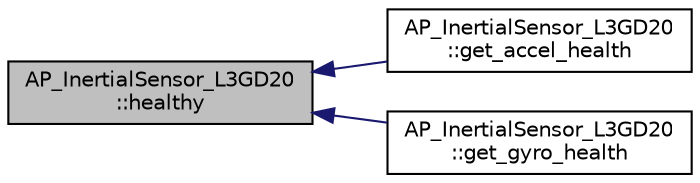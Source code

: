 digraph "AP_InertialSensor_L3GD20::healthy"
{
 // INTERACTIVE_SVG=YES
  edge [fontname="Helvetica",fontsize="10",labelfontname="Helvetica",labelfontsize="10"];
  node [fontname="Helvetica",fontsize="10",shape=record];
  rankdir="LR";
  Node1 [label="AP_InertialSensor_L3GD20\l::healthy",height=0.2,width=0.4,color="black", fillcolor="grey75", style="filled" fontcolor="black"];
  Node1 -> Node2 [dir="back",color="midnightblue",fontsize="10",style="solid",fontname="Helvetica"];
  Node2 [label="AP_InertialSensor_L3GD20\l::get_accel_health",height=0.2,width=0.4,color="black", fillcolor="white", style="filled",URL="$classAP__InertialSensor__L3GD20.html#addde508ba3435d62b0db115b991a5c5a"];
  Node1 -> Node3 [dir="back",color="midnightblue",fontsize="10",style="solid",fontname="Helvetica"];
  Node3 [label="AP_InertialSensor_L3GD20\l::get_gyro_health",height=0.2,width=0.4,color="black", fillcolor="white", style="filled",URL="$classAP__InertialSensor__L3GD20.html#a8a8a81f49ddfba49a8a9635ff878e8ca"];
}
